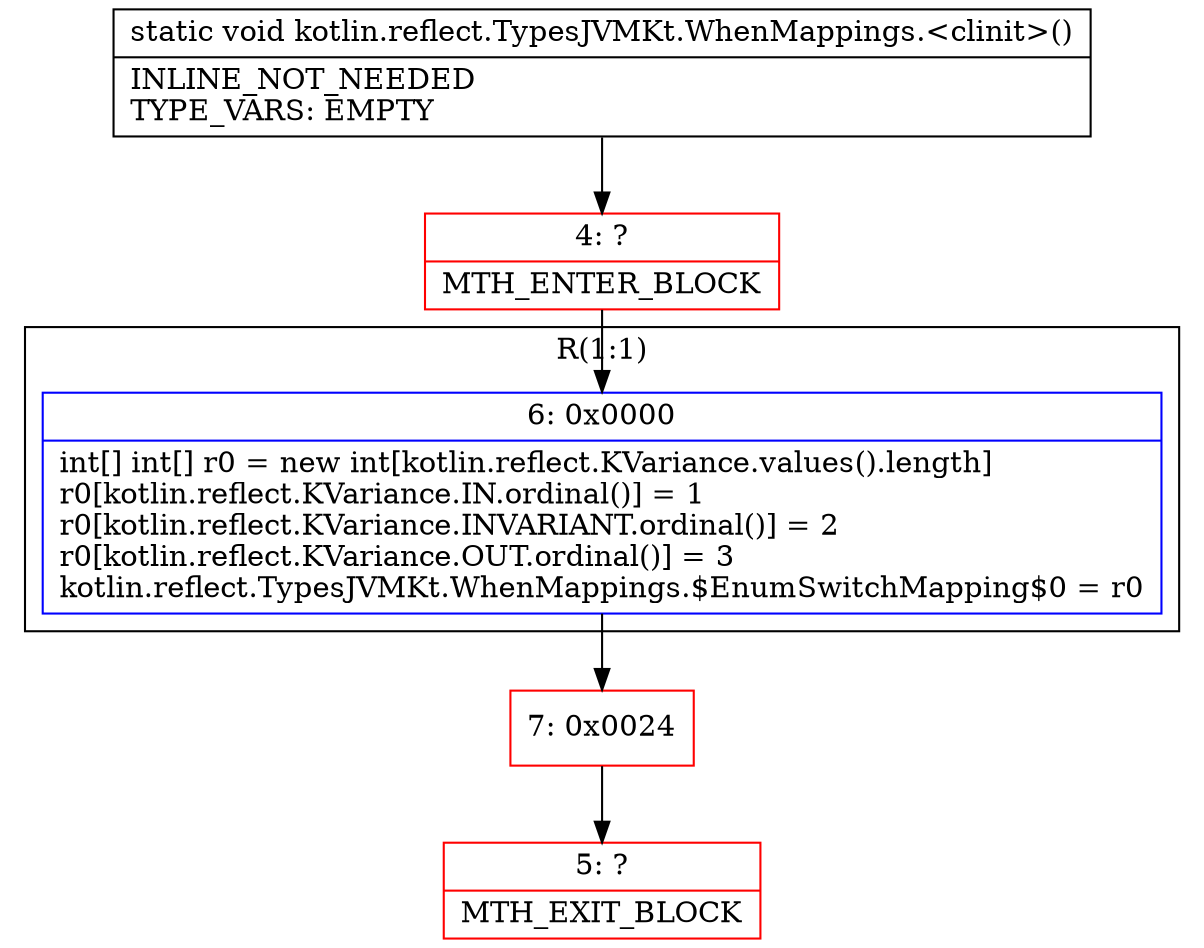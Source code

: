 digraph "CFG forkotlin.reflect.TypesJVMKt.WhenMappings.\<clinit\>()V" {
subgraph cluster_Region_255551518 {
label = "R(1:1)";
node [shape=record,color=blue];
Node_6 [shape=record,label="{6\:\ 0x0000|int[] int[] r0 = new int[kotlin.reflect.KVariance.values().length]\lr0[kotlin.reflect.KVariance.IN.ordinal()] = 1\lr0[kotlin.reflect.KVariance.INVARIANT.ordinal()] = 2\lr0[kotlin.reflect.KVariance.OUT.ordinal()] = 3\lkotlin.reflect.TypesJVMKt.WhenMappings.$EnumSwitchMapping$0 = r0\l}"];
}
Node_4 [shape=record,color=red,label="{4\:\ ?|MTH_ENTER_BLOCK\l}"];
Node_7 [shape=record,color=red,label="{7\:\ 0x0024}"];
Node_5 [shape=record,color=red,label="{5\:\ ?|MTH_EXIT_BLOCK\l}"];
MethodNode[shape=record,label="{static void kotlin.reflect.TypesJVMKt.WhenMappings.\<clinit\>()  | INLINE_NOT_NEEDED\lTYPE_VARS: EMPTY\l}"];
MethodNode -> Node_4;Node_6 -> Node_7;
Node_4 -> Node_6;
Node_7 -> Node_5;
}

